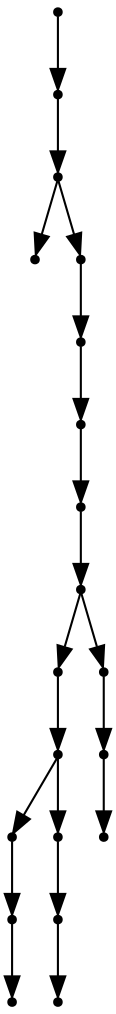 digraph {
  19 [shape=point];
  18 [shape=point];
  17 [shape=point];
  0 [shape=point];
  16 [shape=point];
  15 [shape=point];
  14 [shape=point];
  13 [shape=point];
  12 [shape=point];
  8 [shape=point];
  7 [shape=point];
  3 [shape=point];
  2 [shape=point];
  1 [shape=point];
  6 [shape=point];
  5 [shape=point];
  4 [shape=point];
  11 [shape=point];
  10 [shape=point];
  9 [shape=point];
19 -> 18;
18 -> 17;
17 -> 0;
17 -> 16;
16 -> 15;
15 -> 14;
14 -> 13;
13 -> 12;
12 -> 8;
8 -> 7;
7 -> 3;
3 -> 2;
2 -> 1;
7 -> 6;
6 -> 5;
5 -> 4;
12 -> 11;
11 -> 10;
10 -> 9;
}
